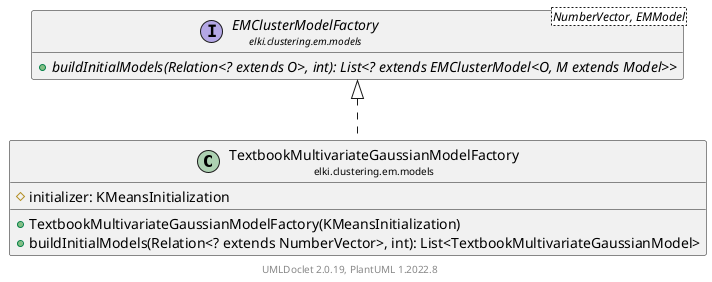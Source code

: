 @startuml
    remove .*\.(Instance|Par|Parameterizer|Factory)$
    set namespaceSeparator none
    hide empty fields
    hide empty methods

    class "<size:14>TextbookMultivariateGaussianModelFactory\n<size:10>elki.clustering.em.models" as elki.clustering.em.models.TextbookMultivariateGaussianModelFactory [[TextbookMultivariateGaussianModelFactory.html]] {
        #initializer: KMeansInitialization
        +TextbookMultivariateGaussianModelFactory(KMeansInitialization)
        +buildInitialModels(Relation<? extends NumberVector>, int): List<TextbookMultivariateGaussianModel>
    }

    interface "<size:14>EMClusterModelFactory\n<size:10>elki.clustering.em.models" as elki.clustering.em.models.EMClusterModelFactory<NumberVector, EMModel> [[EMClusterModelFactory.html]] {
        {abstract} +buildInitialModels(Relation<? extends O>, int): List<? extends EMClusterModel<O, M extends Model>>
    }
    class "<size:14>TextbookMultivariateGaussianModelFactory.Par\n<size:10>elki.clustering.em.models" as elki.clustering.em.models.TextbookMultivariateGaussianModelFactory.Par

    elki.clustering.em.models.EMClusterModelFactory <|.. elki.clustering.em.models.TextbookMultivariateGaussianModelFactory
    elki.clustering.em.models.TextbookMultivariateGaussianModelFactory +-- elki.clustering.em.models.TextbookMultivariateGaussianModelFactory.Par

    center footer UMLDoclet 2.0.19, PlantUML 1.2022.8
@enduml
